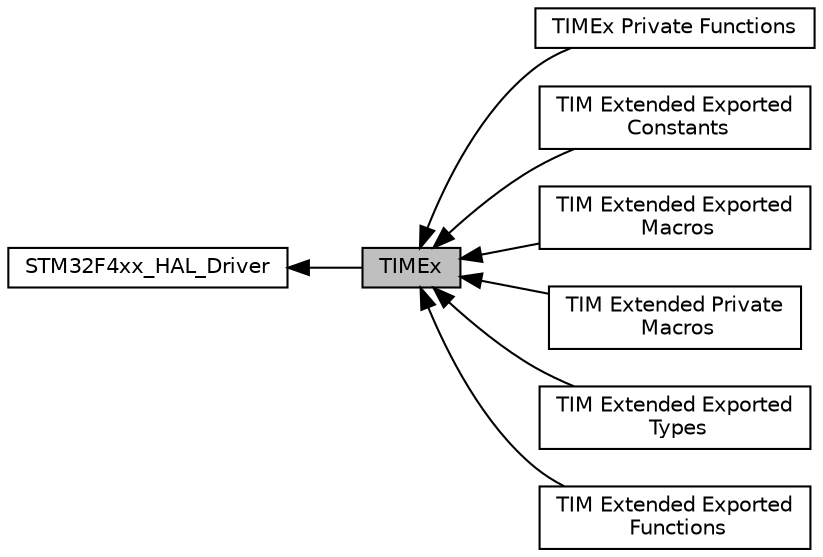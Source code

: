 digraph "TIMEx"
{
  edge [fontname="Helvetica",fontsize="10",labelfontname="Helvetica",labelfontsize="10"];
  node [fontname="Helvetica",fontsize="10",shape=box];
  rankdir=LR;
  Node1 [label="TIMEx",height=0.2,width=0.4,color="black", fillcolor="grey75", style="filled", fontcolor="black",tooltip="TIM Extended HAL module driver."];
  Node8 [label="TIMEx Private Functions",height=0.2,width=0.4,color="black", fillcolor="white", style="filled",URL="$group___t_i_m_ex___private___functions.html",tooltip=" "];
  Node4 [label="TIM Extended Exported\l Constants",height=0.2,width=0.4,color="black", fillcolor="white", style="filled",URL="$group___t_i_m_ex___exported___constants.html",tooltip=" "];
  Node5 [label="TIM Extended Exported\l Macros",height=0.2,width=0.4,color="black", fillcolor="white", style="filled",URL="$group___t_i_m_ex___exported___macros.html",tooltip=" "];
  Node2 [label="STM32F4xx_HAL_Driver",height=0.2,width=0.4,color="black", fillcolor="white", style="filled",URL="$group___s_t_m32_f4xx___h_a_l___driver.html",tooltip=" "];
  Node6 [label="TIM Extended Private\l Macros",height=0.2,width=0.4,color="black", fillcolor="white", style="filled",URL="$group___t_i_m_ex___private___macros.html",tooltip=" "];
  Node3 [label="TIM Extended Exported\l Types",height=0.2,width=0.4,color="black", fillcolor="white", style="filled",URL="$group___t_i_m_ex___exported___types.html",tooltip=" "];
  Node7 [label="TIM Extended Exported\l Functions",height=0.2,width=0.4,color="black", fillcolor="white", style="filled",URL="$group___t_i_m_ex___exported___functions.html",tooltip=" "];
  Node2->Node1 [shape=plaintext, dir="back", style="solid"];
  Node1->Node3 [shape=plaintext, dir="back", style="solid"];
  Node1->Node4 [shape=plaintext, dir="back", style="solid"];
  Node1->Node5 [shape=plaintext, dir="back", style="solid"];
  Node1->Node6 [shape=plaintext, dir="back", style="solid"];
  Node1->Node7 [shape=plaintext, dir="back", style="solid"];
  Node1->Node8 [shape=plaintext, dir="back", style="solid"];
}
